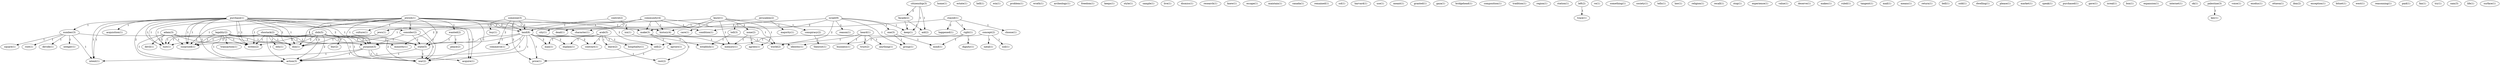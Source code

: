digraph G {
  purchase [ label="purchase(2)" ];
  acquisition [ label="acquisition(1)" ];
  number [ label="number(3)" ];
  consider [ label="consider(2)" ];
  land [ label="land(8)" ];
  state [ label="state(5)" ];
  purpose [ label="purpose(3)" ];
  war [ label="war(2)" ];
  lust [ label="lust(1)" ];
  surprised [ label="surprised(1)" ];
  acquire [ label="acquire(1)" ];
  intent [ label="intent(1)" ];
  action [ label="action(3)" ];
  writes [ label="writes(2)" ];
  don [ label="don(1)" ];
  home [ label="home(1)" ];
  estate [ label="estate(1)" ];
  hell [ label="hell(1)" ];
  win [ label="win(1)" ];
  problem [ label="problem(1)" ];
  wrath [ label="wrath(1)" ];
  archeology [ label="archeology(1)" ];
  freedom [ label="freedom(1)" ];
  keeps [ label="keeps(1)" ];
  style [ label="style(1)" ];
  control [ label="control(2)" ];
  isn [ label="isn(1)" ];
  square [ label="square(1)" ];
  root [ label="root(1)" ];
  minority [ label="minority(1)" ];
  devide [ label="devide(1)" ];
  integer [ label="integer(1)" ];
  sample [ label="sample(1)" ];
  live [ label="live(1)" ];
  dismiss [ label="dismiss(1)" ];
  research [ label="research(1)" ];
  someone [ label="someone(3)" ];
  buy [ label="buy(1)" ];
  commerce [ label="commerce(1)" ];
  sell [ label="sell(2)" ];
  price [ label="price(1)" ];
  knew [ label="knew(1)" ];
  escape [ label="escape(1)" ];
  community [ label="community(4)" ];
  dead [ label="dead(1)" ];
  history [ label="history(4)" ];
  condition [ label="condition(1)" ];
  make [ label="make(3)" ];
  world [ label="world(2)" ];
  city [ label="city(1)" ];
  stayed [ label="stayed(1)" ];
  choose [ label="choose(1)" ];
  right [ label="right(1)" ];
  happened [ label="happened(1)" ];
  maintain [ label="maintain(1)" ];
  canada [ label="canada(1)" ];
  remained [ label="remained(1)" ];
  sol [ label="sol(1)" ];
  arab [ label="arab(5)" ];
  explain [ label="explain(1)" ];
  leave [ label="leave(2)" ];
  man [ label="man(1)" ];
  contract [ label="contract(1)" ];
  hospitality [ label="hospitality(1)" ];
  citizenship [ label="citizenship(3)" ];
  facade [ label="facade(2)" ];
  aid [ label="aid(2)" ];
  keep [ label="keep(1)" ];
  harvard [ label="harvard(1)" ];
  use [ label="use(1)" ];
  meant [ label="meant(1)" ];
  granted [ label="granted(1)" ];
  jewish [ label="jewish(1)" ];
  wanted [ label="wanted(2)" ];
  culture [ label="culture(1)" ];
  character [ label="character(1)" ];
  gaza [ label="gaza(1)" ];
  bridgehead [ label="bridgehead(1)" ];
  concept [ label="concept(2)" ];
  natal [ label="natal(1)" ];
  identity [ label="identity(1)" ];
  soil [ label="soil(1)" ];
  shostack [ label="shostack(2)" ];
  edu [ label="edu(1)" ];
  composition [ label="composition(1)" ];
  tradition [ label="tradition(1)" ];
  region [ label="region(1)" ];
  station [ label="station(1)" ];
  left [ label="left(2)" ];
  trace [ label="trace(1)" ];
  ve [ label="ve(1)" ];
  something [ label="something(1)" ];
  zbib [ label="zbib(5)" ];
  bnr [ label="bnr(2)" ];
  society [ label="society(1)" ];
  tells [ label="tells(1)" ];
  heard [ label="heard(1)" ];
  anything [ label="anything(1)" ];
  business [ label="business(1)" ];
  trust [ label="trust(2)" ];
  know [ label="know(1)" ];
  care [ label="care(1)" ];
  none [ label="none(2)" ];
  memory [ label="memory(1)" ];
  agrees [ label="agrees(1)" ];
  conspiracy [ label="conspiracy(2)" ];
  jews [ label="jews(1)" ];
  dignity [ label="dignity(1)" ];
  mind [ label="mind(1)" ];
  law [ label="law(1)" ];
  peace [ label="peace(2)" ];
  religion [ label="religion(1)" ];
  recall [ label="recall(1)" ];
  stop [ label="stop(1)" ];
  experience [ label="experience(1)" ];
  value [ label="value(1)" ];
  deserve [ label="deserve(1)" ];
  makes [ label="makes(1)" ];
  ruled [ label="ruled(1)" ];
  tangent [ label="tangent(1)" ];
  mail [ label="mail(1)" ];
  means [ label="means(1)" ];
  legality [ label="legality(2)" ];
  transaction [ label="transaction(1)" ];
  return [ label="return(1)" ];
  bell [ label="bell(1)" ];
  sold [ label="sold(1)" ];
  dwelling [ label="dwelling(1)" ];
  please [ label="please(1)" ];
  establish [ label="establish(1)" ];
  market [ label="market(1)" ];
  speak [ label="speak(1)" ];
  purchased [ label="purchased(1)" ];
  gave [ label="gave(1)" ];
  purchase [ label="purchase(1)" ];
  israel [ label="israel(9)" ];
  tell [ label="tell(3)" ];
  reason [ label="reason(1)" ];
  one [ label="one(3)" ];
  group [ label="group(1)" ];
  adam [ label="adam(3)" ];
  devil [ label="devil(1)" ];
  isreal [ label="isreal(1)" ];
  box [ label="box(1)" ];
  rest [ label="rest(2)" ];
  apriori [ label="apriori(1)" ];
  expansion [ label="expansion(1)" ];
  internet [ label="internet(1)" ];
  ok [ label="ok(1)" ];
  jerusalem [ label="jerusalem(2)" ];
  majority [ label="majority(1)" ];
  palestine [ label="palestine(3)" ];
  key [ label="key(1)" ];
  voice [ label="voice(1)" ];
  exodus [ label="exodus(1)" ];
  ottawa [ label="ottawa(1)" ];
  ibm [ label="ibm(2)" ];
  exception [ label="exception(1)" ];
  bitnet [ label="bitnet(1)" ];
  west [ label="west(1)" ];
  reasonning [ label="reasonning(1)" ];
  paid [ label="paid(1)" ];
  fax [ label="fax(1)" ];
  try [ label="try(1)" ];
  theorist [ label="theorist(1)" ];
  sam [ label="sam(3)" ];
  life [ label="life(1)" ];
  surface [ label="surface(1)" ];
  purchase -> acquisition [ label="1" ];
  purchase -> number [ label="1" ];
  purchase -> consider [ label="1" ];
  purchase -> land [ label="2" ];
  purchase -> state [ label="1" ];
  purchase -> purpose [ label="2" ];
  purchase -> war [ label="1" ];
  purchase -> lust [ label="1" ];
  purchase -> surprised [ label="1" ];
  purchase -> acquire [ label="1" ];
  purchase -> intent [ label="1" ];
  purchase -> action [ label="2" ];
  purchase -> writes [ label="1" ];
  purchase -> don [ label="1" ];
  control -> land [ label="1" ];
  control -> isn [ label="1" ];
  number -> square [ label="1" ];
  number -> root [ label="1" ];
  number -> minority [ label="1" ];
  number -> devide [ label="1" ];
  number -> intent [ label="1" ];
  number -> integer [ label="1" ];
  someone -> land [ label="2" ];
  someone -> buy [ label="2" ];
  someone -> commerce [ label="2" ];
  someone -> sell [ label="2" ];
  someone -> price [ label="2" ];
  community -> dead [ label="1" ];
  community -> history [ label="1" ];
  community -> condition [ label="1" ];
  community -> make [ label="1" ];
  community -> world [ label="1" ];
  community -> city [ label="1" ];
  stayed -> choose [ label="1" ];
  stayed -> right [ label="1" ];
  stayed -> happened [ label="2" ];
  stayed -> minority [ label="2" ];
  arab -> explain [ label="1" ];
  arab -> leave [ label="1" ];
  arab -> man [ label="1" ];
  arab -> contract [ label="1" ];
  arab -> hospitality [ label="1" ];
  citizenship -> facade [ label="2" ];
  citizenship -> aid [ label="1" ];
  citizenship -> keep [ label="1" ];
  facade -> aid [ label="1" ];
  facade -> keep [ label="1" ];
  jewish -> consider [ label="1" ];
  jewish -> land [ label="3" ];
  jewish -> wanted [ label="1" ];
  jewish -> state [ label="2" ];
  jewish -> purpose [ label="1" ];
  jewish -> war [ label="1" ];
  jewish -> culture [ label="1" ];
  jewish -> history [ label="1" ];
  jewish -> lust [ label="1" ];
  jewish -> surprised [ label="1" ];
  jewish -> make [ label="1" ];
  jewish -> character [ label="2" ];
  jewish -> action [ label="1" ];
  jewish -> writes [ label="1" ];
  jewish -> don [ label="1" ];
  consider -> state [ label="1" ];
  consider -> purpose [ label="1" ];
  consider -> war [ label="1" ];
  concept -> natal [ label="1" ];
  concept -> identity [ label="1" ];
  concept -> soil [ label="1" ];
  land -> identity [ label="1" ];
  land -> state [ label="1" ];
  land -> explain [ label="2" ];
  land -> purpose [ label="1" ];
  land -> commerce [ label="1" ];
  land -> war [ label="1" ];
  land -> man [ label="2" ];
  land -> sell [ label="1" ];
  land -> contract [ label="2" ];
  land -> price [ label="1" ];
  land -> action [ label="2" ];
  shostack -> state [ label="1" ];
  shostack -> purpose [ label="1" ];
  shostack -> war [ label="1" ];
  shostack -> edu [ label="1" ];
  shostack -> lust [ label="1" ];
  shostack -> surprised [ label="1" ];
  shostack -> action [ label="1" ];
  shostack -> writes [ label="1" ];
  shostack -> don [ label="1" ];
  left -> trace [ label="1" ];
  zbib -> state [ label="2" ];
  zbib -> purpose [ label="2" ];
  zbib -> war [ label="2" ];
  zbib -> lust [ label="2" ];
  zbib -> surprised [ label="2" ];
  zbib -> bnr [ label="3" ];
  zbib -> action [ label="2" ];
  zbib -> writes [ label="2" ];
  zbib -> don [ label="2" ];
  heard -> anything [ label="1" ];
  heard -> business [ label="1" ];
  heard -> world [ label="1" ];
  heard -> trust [ label="1" ];
  know -> care [ label="1" ];
  know -> none [ label="2" ];
  know -> history [ label="1" ];
  know -> memory [ label="1" ];
  know -> agrees [ label="1" ];
  know -> conspiracy [ label="1" ];
  know -> jews [ label="1" ];
  know -> don [ label="1" ];
  right -> dignity [ label="1" ];
  right -> sell [ label="1" ];
  right -> mind [ label="1" ];
  wanted -> state [ label="1" ];
  wanted -> peace [ label="1" ];
  none -> memory [ label="1" ];
  none -> agrees [ label="1" ];
  state -> war [ label="1" ];
  state -> action [ label="1" ];
  legality -> purpose [ label="1" ];
  legality -> war [ label="1" ];
  legality -> transaction [ label="1" ];
  legality -> lust [ label="1" ];
  legality -> surprised [ label="1" ];
  legality -> action [ label="1" ];
  legality -> writes [ label="1" ];
  legality -> don [ label="1" ];
  purpose -> war [ label="1" ];
  purpose -> acquire [ label="1" ];
  purpose -> intent [ label="1" ];
  purpose -> action [ label="1" ];
  isn -> establish [ label="1" ];
  history -> memory [ label="1" ];
  purchase -> lust [ label="1" ];
  purchase -> surprised [ label="1" ];
  purchase -> acquire [ label="1" ];
  purchase -> intent [ label="1" ];
  purchase -> action [ label="2" ];
  purchase -> writes [ label="1" ];
  purchase -> don [ label="1" ];
  israel -> tell [ label="1" ];
  israel -> condition [ label="2" ];
  israel -> make [ label="2" ];
  israel -> reason [ label="1" ];
  israel -> one [ label="1" ];
  israel -> world [ label="2" ];
  israel -> group [ label="1" ];
  israel -> keep [ label="1" ];
  adam -> lust [ label="1" ];
  adam -> surprised [ label="1" ];
  adam -> devil [ label="1" ];
  adam -> action [ label="1" ];
  adam -> writes [ label="1" ];
  adam -> don [ label="1" ];
  tell -> establish [ label="1" ];
  leave -> rest [ label="1" ];
  make -> rest [ label="1" ];
  make -> apriori [ label="1" ];
  make -> world [ label="1" ];
  sell -> price [ label="1" ];
  jerusalem -> character [ label="1" ];
  jerusalem -> majority [ label="1" ];
  palestine -> key [ label="1" ];
  one -> group [ label="1" ];
  one -> mind [ label="1" ];
  conspiracy -> theorist [ label="1" ];
  jews -> don [ label="1" ];
}
